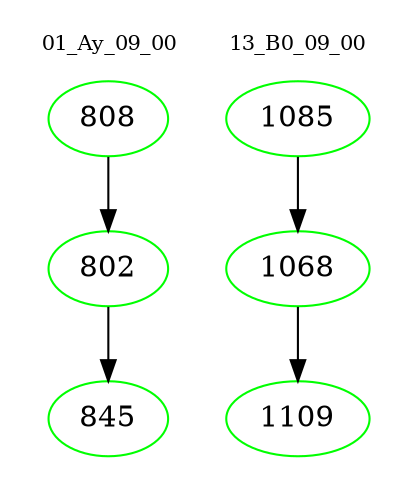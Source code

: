 digraph{
subgraph cluster_0 {
color = white
label = "01_Ay_09_00";
fontsize=10;
T0_808 [label="808", color="green"]
T0_808 -> T0_802 [color="black"]
T0_802 [label="802", color="green"]
T0_802 -> T0_845 [color="black"]
T0_845 [label="845", color="green"]
}
subgraph cluster_1 {
color = white
label = "13_B0_09_00";
fontsize=10;
T1_1085 [label="1085", color="green"]
T1_1085 -> T1_1068 [color="black"]
T1_1068 [label="1068", color="green"]
T1_1068 -> T1_1109 [color="black"]
T1_1109 [label="1109", color="green"]
}
}
